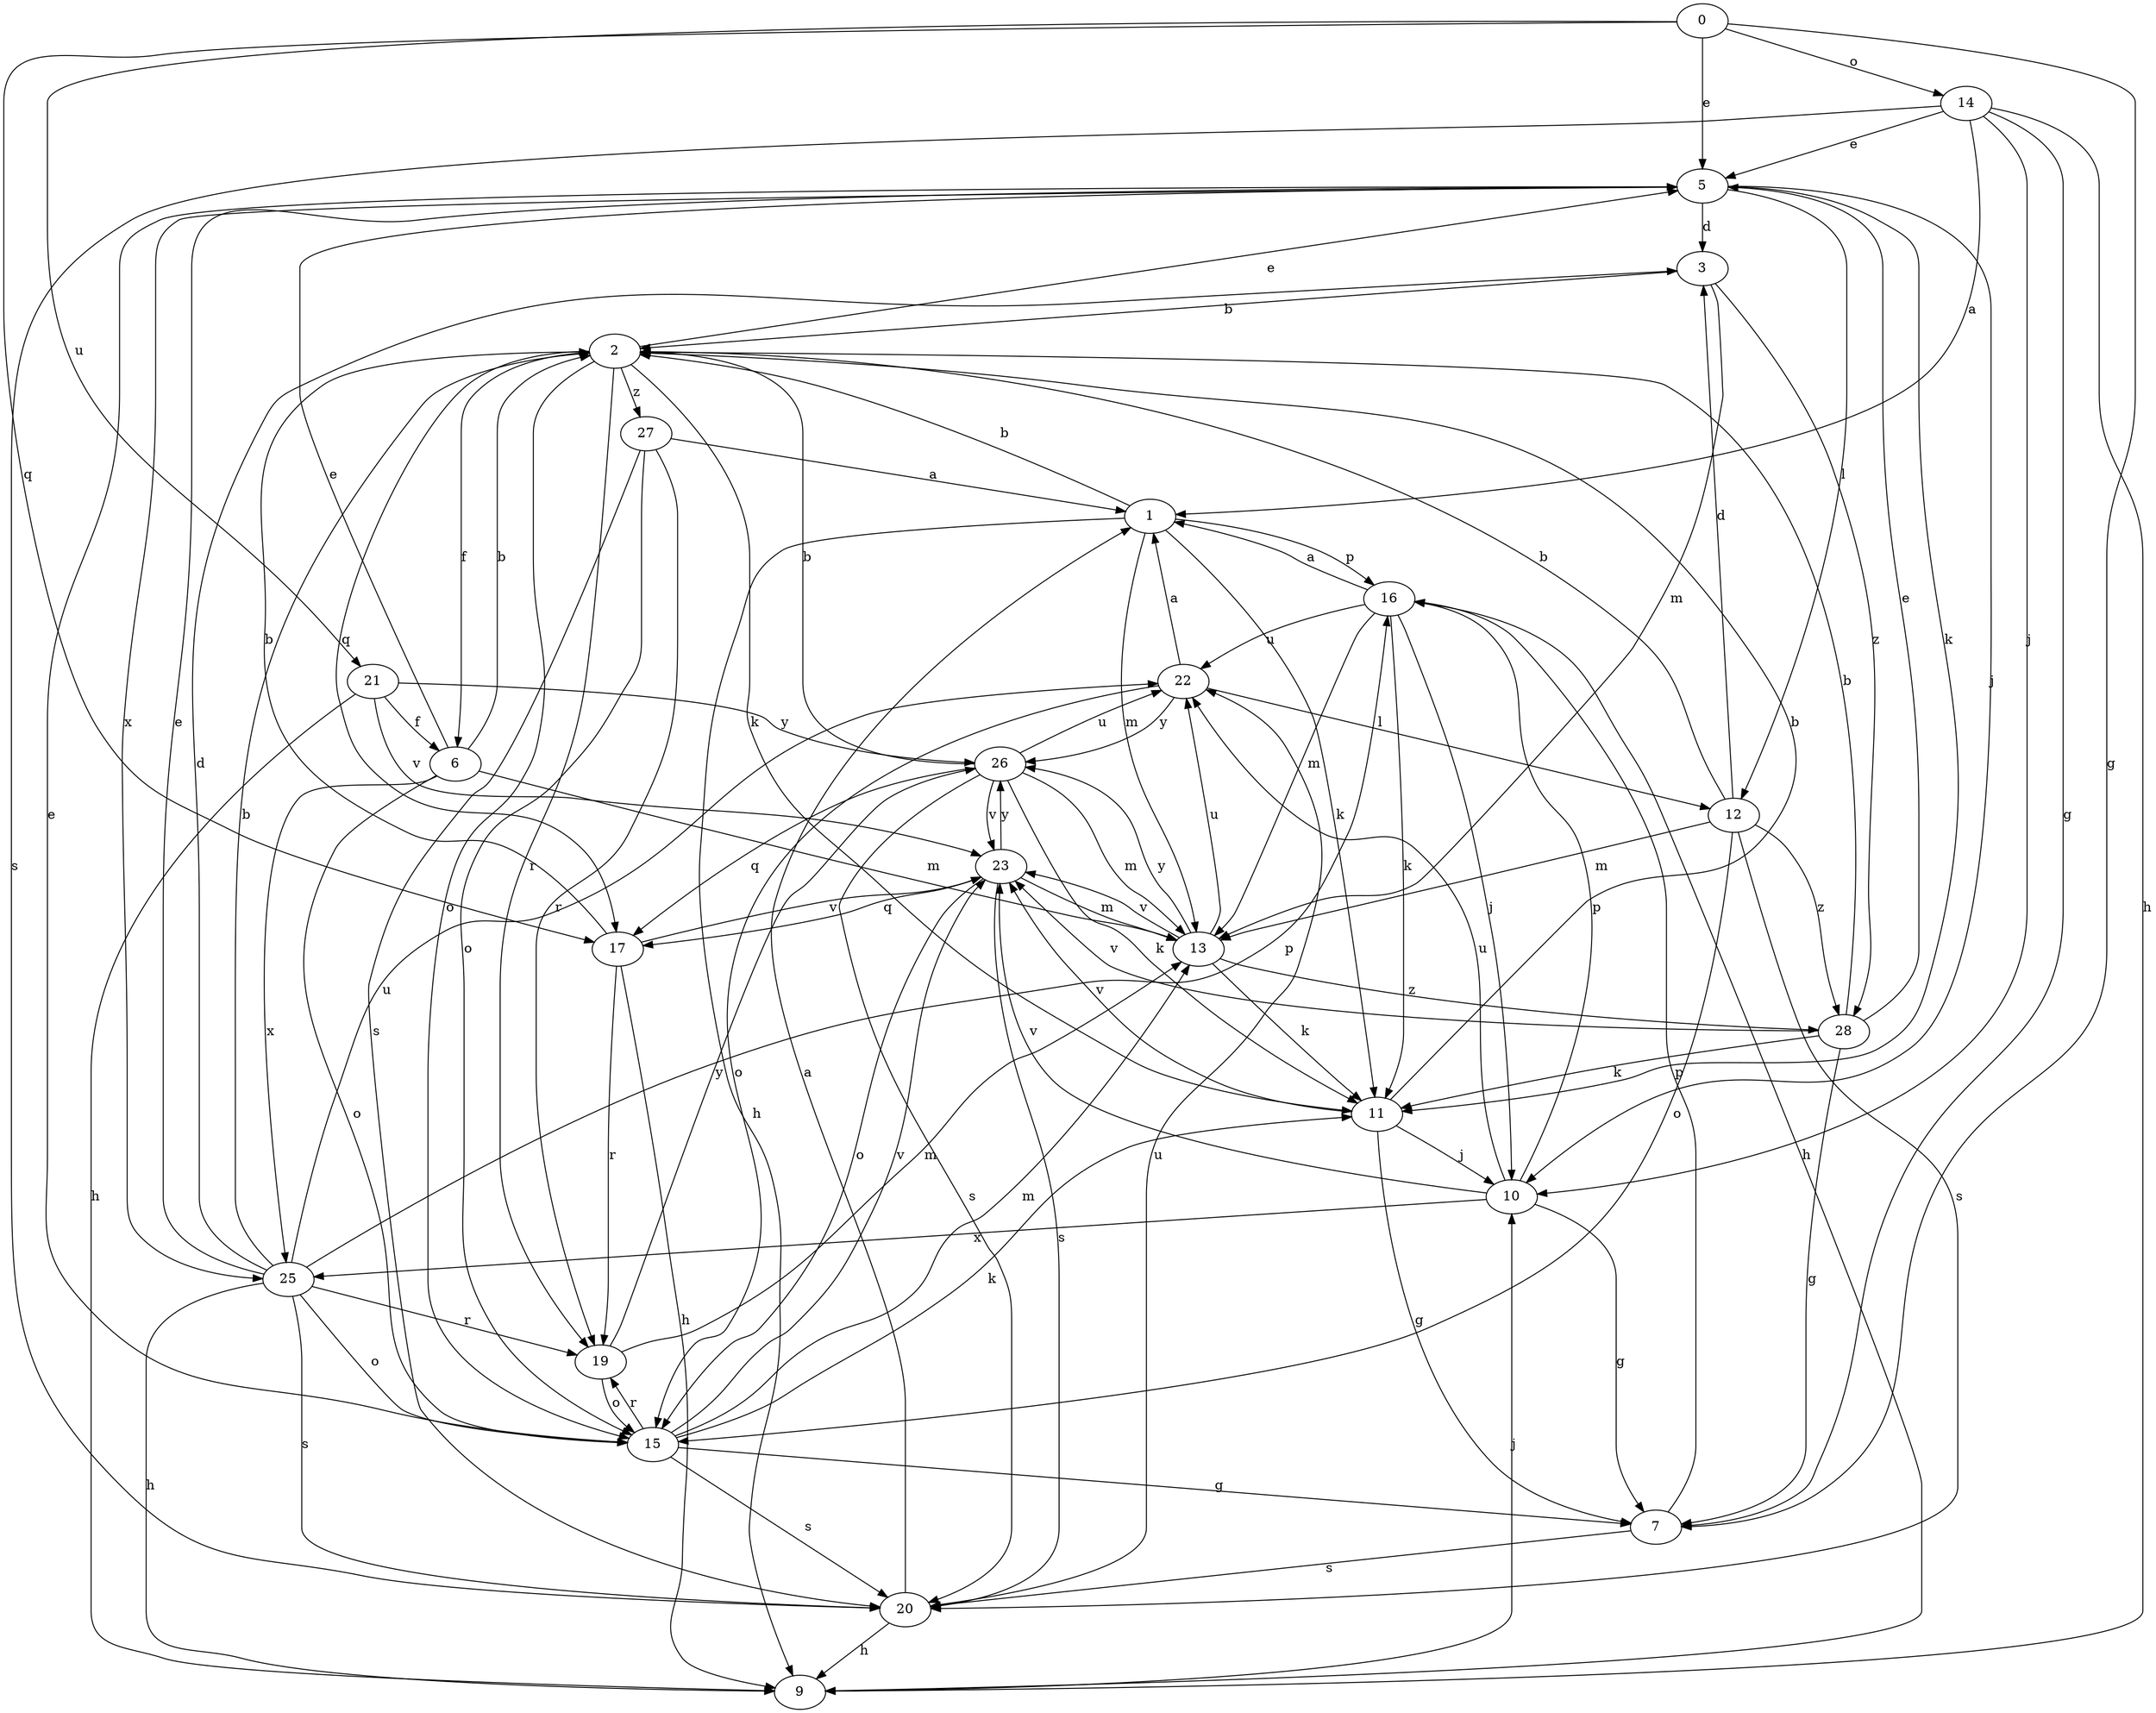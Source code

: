 strict digraph  {
0;
1;
2;
3;
5;
6;
7;
9;
10;
11;
12;
13;
14;
15;
16;
17;
19;
20;
21;
22;
23;
25;
26;
27;
28;
0 -> 5  [label=e];
0 -> 7  [label=g];
0 -> 14  [label=o];
0 -> 17  [label=q];
0 -> 21  [label=u];
1 -> 2  [label=b];
1 -> 9  [label=h];
1 -> 11  [label=k];
1 -> 13  [label=m];
1 -> 16  [label=p];
2 -> 5  [label=e];
2 -> 6  [label=f];
2 -> 11  [label=k];
2 -> 15  [label=o];
2 -> 17  [label=q];
2 -> 19  [label=r];
2 -> 27  [label=z];
3 -> 2  [label=b];
3 -> 13  [label=m];
3 -> 28  [label=z];
5 -> 3  [label=d];
5 -> 10  [label=j];
5 -> 11  [label=k];
5 -> 12  [label=l];
5 -> 25  [label=x];
6 -> 2  [label=b];
6 -> 5  [label=e];
6 -> 13  [label=m];
6 -> 15  [label=o];
6 -> 25  [label=x];
7 -> 16  [label=p];
7 -> 20  [label=s];
9 -> 10  [label=j];
10 -> 7  [label=g];
10 -> 16  [label=p];
10 -> 22  [label=u];
10 -> 23  [label=v];
10 -> 25  [label=x];
11 -> 2  [label=b];
11 -> 7  [label=g];
11 -> 10  [label=j];
11 -> 23  [label=v];
12 -> 2  [label=b];
12 -> 3  [label=d];
12 -> 13  [label=m];
12 -> 15  [label=o];
12 -> 20  [label=s];
12 -> 28  [label=z];
13 -> 11  [label=k];
13 -> 22  [label=u];
13 -> 23  [label=v];
13 -> 26  [label=y];
13 -> 28  [label=z];
14 -> 1  [label=a];
14 -> 5  [label=e];
14 -> 7  [label=g];
14 -> 9  [label=h];
14 -> 10  [label=j];
14 -> 20  [label=s];
15 -> 5  [label=e];
15 -> 7  [label=g];
15 -> 11  [label=k];
15 -> 13  [label=m];
15 -> 19  [label=r];
15 -> 20  [label=s];
15 -> 23  [label=v];
16 -> 1  [label=a];
16 -> 9  [label=h];
16 -> 10  [label=j];
16 -> 11  [label=k];
16 -> 13  [label=m];
16 -> 22  [label=u];
17 -> 2  [label=b];
17 -> 9  [label=h];
17 -> 19  [label=r];
17 -> 23  [label=v];
19 -> 13  [label=m];
19 -> 15  [label=o];
19 -> 26  [label=y];
20 -> 1  [label=a];
20 -> 9  [label=h];
20 -> 22  [label=u];
21 -> 6  [label=f];
21 -> 9  [label=h];
21 -> 23  [label=v];
21 -> 26  [label=y];
22 -> 1  [label=a];
22 -> 12  [label=l];
22 -> 15  [label=o];
22 -> 26  [label=y];
23 -> 13  [label=m];
23 -> 15  [label=o];
23 -> 17  [label=q];
23 -> 20  [label=s];
23 -> 26  [label=y];
25 -> 2  [label=b];
25 -> 3  [label=d];
25 -> 5  [label=e];
25 -> 9  [label=h];
25 -> 15  [label=o];
25 -> 16  [label=p];
25 -> 19  [label=r];
25 -> 20  [label=s];
25 -> 22  [label=u];
26 -> 2  [label=b];
26 -> 11  [label=k];
26 -> 13  [label=m];
26 -> 17  [label=q];
26 -> 20  [label=s];
26 -> 22  [label=u];
26 -> 23  [label=v];
27 -> 1  [label=a];
27 -> 15  [label=o];
27 -> 19  [label=r];
27 -> 20  [label=s];
28 -> 2  [label=b];
28 -> 5  [label=e];
28 -> 7  [label=g];
28 -> 11  [label=k];
28 -> 23  [label=v];
}
